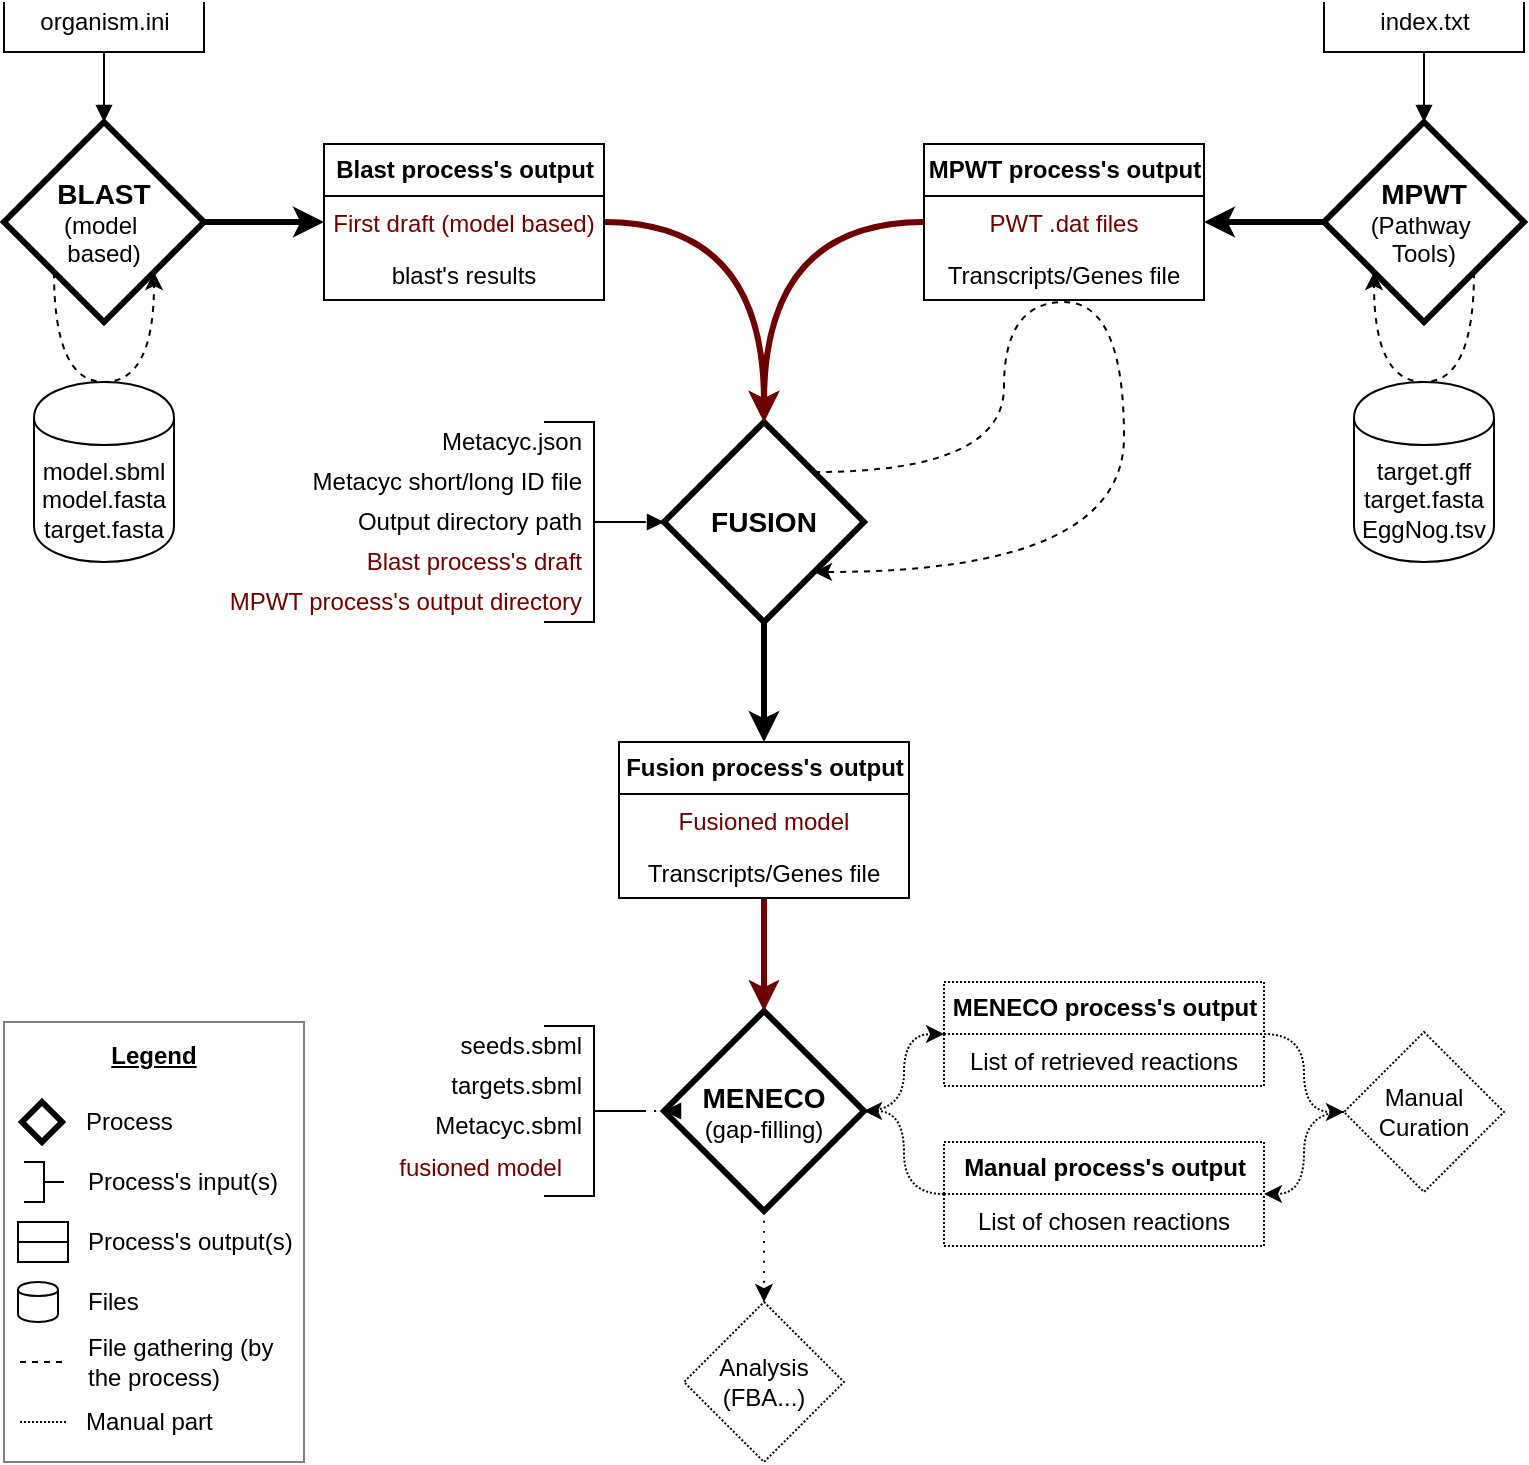 <mxfile version="13.6.2" type="github">
  <diagram id="o0smKaDgvFKERGBBpBr-" name="Page-1">
    <mxGraphModel dx="1422" dy="772" grid="1" gridSize="10" guides="1" tooltips="1" connect="1" arrows="1" fold="1" page="1" pageScale="1" pageWidth="827" pageHeight="1169" math="0" shadow="0">
      <root>
        <mxCell id="0" />
        <mxCell id="1" parent="0" />
        <mxCell id="174" value="&lt;font color=&quot;#000000&quot;&gt;&lt;b&gt;&lt;u&gt;Legend&lt;br&gt;&lt;br&gt;&lt;/u&gt;&lt;/b&gt;&lt;br&gt;&lt;br&gt;&lt;br&gt;&lt;br&gt;&lt;br&gt;&lt;br&gt;&lt;br&gt;&lt;/font&gt;&lt;div style=&quot;text-align: left&quot;&gt;&lt;font color=&quot;#000000&quot;&gt;&lt;br&gt;&lt;/font&gt;&lt;/div&gt;&lt;div style=&quot;text-align: left&quot;&gt;&lt;font color=&quot;#000000&quot;&gt;&lt;br&gt;&lt;/font&gt;&lt;/div&gt;&lt;div style=&quot;text-align: left&quot;&gt;&lt;font color=&quot;#000000&quot;&gt;&lt;br&gt;&lt;/font&gt;&lt;/div&gt;&lt;div style=&quot;text-align: left&quot;&gt;&lt;font color=&quot;#000000&quot;&gt;&lt;br&gt;&lt;/font&gt;&lt;/div&gt;&lt;div style=&quot;text-align: left&quot;&gt;&lt;br&gt;&lt;/div&gt;" style="rounded=0;whiteSpace=wrap;html=1;labelBackgroundColor=none;strokeWidth=1;fillColor=#ffffff;gradientColor=none;fontColor=#FFFFFF;align=center;shadow=0;opacity=50;" parent="1" vertex="1">
          <mxGeometry x="40" y="540" width="150" height="220" as="geometry" />
        </mxCell>
        <mxCell id="4" style="edgeStyle=orthogonalEdgeStyle;rounded=0;orthogonalLoop=1;jettySize=auto;html=1;entryX=0;entryY=0.5;entryDx=0;entryDy=0;strokeWidth=3;" parent="1" source="HzG04TnZoqRZdCO0ONwn-1" edge="1">
          <mxGeometry relative="1" as="geometry">
            <mxPoint x="200" y="140" as="targetPoint" />
          </mxGeometry>
        </mxCell>
        <mxCell id="51" style="edgeStyle=orthogonalEdgeStyle;curved=1;orthogonalLoop=1;jettySize=auto;html=1;dashed=1;exitX=0;exitY=1;exitDx=0;exitDy=0;entryX=1;entryY=1;entryDx=0;entryDy=0;" parent="1" source="HzG04TnZoqRZdCO0ONwn-1" target="HzG04TnZoqRZdCO0ONwn-1" edge="1">
          <mxGeometry relative="1" as="geometry">
            <mxPoint x="160" y="220" as="targetPoint" />
            <Array as="points">
              <mxPoint x="65" y="220" />
              <mxPoint x="115" y="220" />
            </Array>
          </mxGeometry>
        </mxCell>
        <mxCell id="HzG04TnZoqRZdCO0ONwn-1" value="&lt;b&gt;&lt;font style=&quot;font-size: 14px&quot;&gt;BLAST&lt;/font&gt;&lt;/b&gt;&lt;br&gt;&lt;font style=&quot;font-size: 12px&quot;&gt;(model&amp;nbsp;&lt;br&gt;based)&lt;/font&gt;" style="rhombus;labelBorderColor=none;labelBackgroundColor=none;whiteSpace=wrap;html=1;strokeWidth=3;gradientColor=none;" parent="1" vertex="1">
          <mxGeometry x="40" y="90" width="100" height="100" as="geometry" />
        </mxCell>
        <mxCell id="92" style="edgeStyle=orthogonalEdgeStyle;curved=1;orthogonalLoop=1;jettySize=auto;html=1;entryX=1;entryY=0.5;entryDx=0;entryDy=0;startArrow=none;startFill=0;fontColor=#6F0000;strokeWidth=3;" parent="1" source="HzG04TnZoqRZdCO0ONwn-3" target="89" edge="1">
          <mxGeometry relative="1" as="geometry" />
        </mxCell>
        <mxCell id="HzG04TnZoqRZdCO0ONwn-3" value="&lt;b&gt;&lt;font style=&quot;font-size: 14px&quot;&gt;MPWT&lt;/font&gt;&lt;/b&gt;&lt;br&gt;(Pathway&amp;nbsp;&lt;br&gt;Tools)" style="rhombus;whiteSpace=wrap;html=1;strokeWidth=3;gradientColor=none;" parent="1" vertex="1">
          <mxGeometry x="700" y="90" width="100" height="100" as="geometry" />
        </mxCell>
        <mxCell id="128" style="edgeStyle=orthogonalEdgeStyle;curved=1;orthogonalLoop=1;jettySize=auto;html=1;entryX=0.5;entryY=0;entryDx=0;entryDy=0;startArrow=none;startFill=0;fontColor=#6F0000;strokeWidth=3;" parent="1" source="HzG04TnZoqRZdCO0ONwn-5" target="121" edge="1">
          <mxGeometry relative="1" as="geometry" />
        </mxCell>
        <mxCell id="HzG04TnZoqRZdCO0ONwn-5" value="&lt;b&gt;&lt;font style=&quot;font-size: 14px&quot;&gt;FUSION&lt;/font&gt;&lt;/b&gt;" style="rhombus;whiteSpace=wrap;html=1;strokeWidth=3;gradientColor=none;" parent="1" vertex="1">
          <mxGeometry x="370" y="240" width="100" height="100" as="geometry" />
        </mxCell>
        <mxCell id="144" style="edgeStyle=orthogonalEdgeStyle;curved=1;orthogonalLoop=1;jettySize=auto;html=1;exitX=0.5;exitY=1;exitDx=0;exitDy=0;startArrow=none;startFill=0;fontColor=#FFFFFF;dashed=1;dashPattern=1 4;entryX=0.5;entryY=0;entryDx=0;entryDy=0;" parent="1" source="HzG04TnZoqRZdCO0ONwn-9" target="45" edge="1">
          <mxGeometry relative="1" as="geometry">
            <mxPoint x="420" y="670" as="targetPoint" />
          </mxGeometry>
        </mxCell>
        <mxCell id="145" style="edgeStyle=orthogonalEdgeStyle;curved=1;orthogonalLoop=1;jettySize=auto;html=1;entryX=0;entryY=0.5;entryDx=0;entryDy=0;startArrow=none;startFill=0;fontColor=#FFFFFF;dashed=1;dashPattern=1 1;" parent="1" source="HzG04TnZoqRZdCO0ONwn-9" target="133" edge="1">
          <mxGeometry relative="1" as="geometry" />
        </mxCell>
        <mxCell id="HzG04TnZoqRZdCO0ONwn-9" value="&lt;b&gt;&lt;font style=&quot;font-size: 14px&quot;&gt;MENECO&lt;/font&gt;&lt;/b&gt;&lt;br&gt;(gap-filling)" style="rhombus;whiteSpace=wrap;html=1;rounded=0;strokeWidth=3;gradientColor=none;" parent="1" vertex="1">
          <mxGeometry x="370" y="534.5" width="100" height="100" as="geometry" />
        </mxCell>
        <mxCell id="151" style="edgeStyle=orthogonalEdgeStyle;curved=1;orthogonalLoop=1;jettySize=auto;html=1;exitX=0;exitY=0.5;exitDx=0;exitDy=0;entryX=1;entryY=0.5;entryDx=0;entryDy=0;startArrow=none;startFill=0;fontColor=#FFFFFF;dashed=1;dashPattern=1 1;" parent="1" source="HzG04TnZoqRZdCO0ONwn-11" target="147" edge="1">
          <mxGeometry relative="1" as="geometry" />
        </mxCell>
        <mxCell id="HzG04TnZoqRZdCO0ONwn-11" value="Manual Curation" style="rhombus;whiteSpace=wrap;html=1;gradientColor=none;fillColor=none;dashed=1;dashPattern=1 1;" parent="1" vertex="1">
          <mxGeometry x="710" y="545" width="80" height="80" as="geometry" />
        </mxCell>
        <mxCell id="154" style="edgeStyle=orthogonalEdgeStyle;curved=1;orthogonalLoop=1;jettySize=auto;html=1;exitX=0;exitY=0.5;exitDx=0;exitDy=0;exitPerimeter=0;entryX=0;entryY=0.5;entryDx=0;entryDy=0;dashed=1;dashPattern=1 4;startArrow=none;startFill=0;endArrow=block;endFill=1;fontColor=#FFFFFF;" parent="1" source="HzG04TnZoqRZdCO0ONwn-13" target="HzG04TnZoqRZdCO0ONwn-5" edge="1">
          <mxGeometry relative="1" as="geometry" />
        </mxCell>
        <mxCell id="HzG04TnZoqRZdCO0ONwn-13" value="" style="strokeWidth=1;html=1;shape=mxgraph.flowchart.annotation_2;align=left;labelPosition=right;pointerEvents=1;direction=west;" parent="1" vertex="1">
          <mxGeometry x="310" y="240" width="50" height="100" as="geometry" />
        </mxCell>
        <mxCell id="156" style="edgeStyle=orthogonalEdgeStyle;curved=1;orthogonalLoop=1;jettySize=auto;html=1;exitX=0;exitY=0.5;exitDx=0;exitDy=0;exitPerimeter=0;dashed=1;dashPattern=1 4;startArrow=none;startFill=0;endArrow=block;endFill=1;fontColor=#FFFFFF;" parent="1" source="HzG04TnZoqRZdCO0ONwn-15" target="HzG04TnZoqRZdCO0ONwn-3" edge="1">
          <mxGeometry relative="1" as="geometry" />
        </mxCell>
        <mxCell id="HzG04TnZoqRZdCO0ONwn-15" value="" style="strokeWidth=1;html=1;shape=mxgraph.flowchart.annotation_2;align=left;labelPosition=right;pointerEvents=1;direction=north;" parent="1" vertex="1">
          <mxGeometry x="700" y="30" width="100" height="50" as="geometry" />
        </mxCell>
        <mxCell id="155" style="edgeStyle=orthogonalEdgeStyle;curved=1;orthogonalLoop=1;jettySize=auto;html=1;exitX=0;exitY=0.5;exitDx=0;exitDy=0;exitPerimeter=0;dashed=1;dashPattern=1 4;startArrow=none;startFill=0;endArrow=block;endFill=1;fontColor=#FFFFFF;" parent="1" source="18" target="HzG04TnZoqRZdCO0ONwn-1" edge="1">
          <mxGeometry relative="1" as="geometry" />
        </mxCell>
        <mxCell id="18" value="" style="strokeWidth=1;html=1;shape=mxgraph.flowchart.annotation_2;align=left;labelPosition=right;pointerEvents=1;direction=north;" parent="1" vertex="1">
          <mxGeometry x="40" y="30" width="100" height="50" as="geometry" />
        </mxCell>
        <mxCell id="82" style="edgeStyle=orthogonalEdgeStyle;curved=1;orthogonalLoop=1;jettySize=auto;html=1;entryX=0.5;entryY=0;entryDx=0;entryDy=0;startArrow=none;startFill=0;fontColor=#000000;fillColor=#a20025;strokeColor=#6F0000;strokeWidth=3;" parent="1" source="78" target="HzG04TnZoqRZdCO0ONwn-5" edge="1">
          <mxGeometry relative="1" as="geometry" />
        </mxCell>
        <mxCell id="78" value="&lt;b&gt;Blast process&#39;s output&lt;/b&gt;" style="swimlane;fontStyle=0;childLayout=stackLayout;horizontal=1;startSize=26;fillColor=none;horizontalStack=0;resizeParent=1;resizeParentMax=0;resizeLast=0;collapsible=1;marginBottom=0;labelBackgroundColor=none;fontColor=#000000;align=center;html=1;" parent="1" vertex="1">
          <mxGeometry x="200" y="101" width="140" height="78" as="geometry" />
        </mxCell>
        <mxCell id="79" value="First draft (model based)" style="text;strokeColor=none;fillColor=none;align=center;verticalAlign=top;spacingLeft=4;spacingRight=4;overflow=hidden;rotatable=0;points=[[0,0.5],[1,0.5]];portConstraint=eastwest;fontColor=#6F0000;" parent="78" vertex="1">
          <mxGeometry y="26" width="140" height="26" as="geometry" />
        </mxCell>
        <mxCell id="80" value="blast&#39;s results" style="text;strokeColor=none;fillColor=none;align=center;verticalAlign=top;spacingLeft=4;spacingRight=4;overflow=hidden;rotatable=0;points=[[0,0.5],[1,0.5]];portConstraint=eastwest;" parent="78" vertex="1">
          <mxGeometry y="52" width="140" height="26" as="geometry" />
        </mxCell>
        <mxCell id="88" value="&lt;b&gt;MPWT process&#39;s output&lt;/b&gt;" style="swimlane;fontStyle=0;childLayout=stackLayout;horizontal=1;startSize=26;fillColor=none;horizontalStack=0;resizeParent=1;resizeParentMax=0;resizeLast=0;collapsible=1;marginBottom=0;labelBackgroundColor=none;fontColor=#000000;align=center;html=1;" parent="1" vertex="1">
          <mxGeometry x="500" y="101" width="140" height="78" as="geometry" />
        </mxCell>
        <mxCell id="89" value="PWT .dat files" style="text;strokeColor=none;fillColor=none;align=center;verticalAlign=top;spacingLeft=4;spacingRight=4;overflow=hidden;rotatable=0;points=[[0,0.5],[1,0.5]];portConstraint=eastwest;fontColor=#6F0000;" parent="88" vertex="1">
          <mxGeometry y="26" width="140" height="26" as="geometry" />
        </mxCell>
        <mxCell id="90" value="Transcripts/Genes file" style="text;strokeColor=none;fillColor=none;align=center;verticalAlign=top;spacingLeft=4;spacingRight=4;overflow=hidden;rotatable=0;points=[[0,0.5],[1,0.5]];portConstraint=eastwest;" parent="88" vertex="1">
          <mxGeometry y="52" width="140" height="26" as="geometry" />
        </mxCell>
        <mxCell id="129" style="edgeStyle=orthogonalEdgeStyle;curved=1;orthogonalLoop=1;jettySize=auto;html=1;entryX=0.5;entryY=0;entryDx=0;entryDy=0;startArrow=none;startFill=0;fontColor=#6F0000;fillColor=#a20025;strokeColor=#6F0000;strokeWidth=3;" parent="1" source="121" target="HzG04TnZoqRZdCO0ONwn-9" edge="1">
          <mxGeometry relative="1" as="geometry" />
        </mxCell>
        <mxCell id="45" value="Analysis&lt;br&gt;(FBA...)" style="rhombus;whiteSpace=wrap;html=1;align=center;dashed=1;dashPattern=1 1;" parent="1" vertex="1">
          <mxGeometry x="380" y="680" width="80" height="80" as="geometry" />
        </mxCell>
        <mxCell id="49" value="organism.ini" style="text;html=1;align=center;verticalAlign=middle;resizable=0;points=[];autosize=1;" parent="1" vertex="1">
          <mxGeometry x="50" y="30" width="80" height="20" as="geometry" />
        </mxCell>
        <mxCell id="50" value="model.sbml&lt;br&gt;model.fasta&lt;br&gt;target.fasta" style="shape=cylinder;html=1;boundedLbl=1;backgroundOutline=1;align=center;labelBackgroundColor=none;labelBorderColor=none;whiteSpace=wrap;" parent="1" vertex="1">
          <mxGeometry x="55" y="220" width="70" height="90" as="geometry" />
        </mxCell>
        <mxCell id="53" value="index.txt" style="text;html=1;align=center;verticalAlign=middle;resizable=0;points=[];autosize=1;" parent="1" vertex="1">
          <mxGeometry x="720" y="30" width="60" height="20" as="geometry" />
        </mxCell>
        <mxCell id="63" style="edgeStyle=orthogonalEdgeStyle;curved=1;orthogonalLoop=1;jettySize=auto;html=1;entryX=1;entryY=1;entryDx=0;entryDy=0;dashed=1;startArrow=none;startFill=0;fontColor=#000000;exitX=1;exitY=0;exitDx=0;exitDy=0;" parent="1" source="HzG04TnZoqRZdCO0ONwn-5" target="HzG04TnZoqRZdCO0ONwn-5" edge="1">
          <mxGeometry relative="1" as="geometry">
            <mxPoint x="460" y="310" as="sourcePoint" />
            <Array as="points">
              <mxPoint x="540" y="265" />
              <mxPoint x="540" y="180" />
              <mxPoint x="600" y="180" />
              <mxPoint x="600" y="315" />
            </Array>
          </mxGeometry>
        </mxCell>
        <mxCell id="64" value="target.gff&lt;br&gt;target.fasta&lt;br&gt;EggNog.tsv" style="shape=cylinder;html=1;boundedLbl=1;backgroundOutline=1;align=center;labelBackgroundColor=none;labelBorderColor=none;whiteSpace=wrap;" parent="1" vertex="1">
          <mxGeometry x="715" y="220" width="70" height="90" as="geometry" />
        </mxCell>
        <mxCell id="66" style="edgeStyle=orthogonalEdgeStyle;curved=1;orthogonalLoop=1;jettySize=auto;html=1;exitX=1;exitY=1;exitDx=0;exitDy=0;entryX=0;entryY=1;entryDx=0;entryDy=0;dashed=1;startArrow=none;startFill=0;fontColor=#000000;" parent="1" source="HzG04TnZoqRZdCO0ONwn-3" target="HzG04TnZoqRZdCO0ONwn-3" edge="1">
          <mxGeometry relative="1" as="geometry">
            <Array as="points">
              <mxPoint x="775" y="220" />
              <mxPoint x="725" y="220" />
            </Array>
          </mxGeometry>
        </mxCell>
        <mxCell id="93" value="Metacyc short/long ID file" style="text;html=1;align=right;verticalAlign=middle;resizable=0;points=[];autosize=1;" parent="1" vertex="1">
          <mxGeometry x="180" y="260" width="150" height="20" as="geometry" />
        </mxCell>
        <mxCell id="94" value="Metacyc.json" style="text;html=1;align=right;verticalAlign=middle;resizable=0;points=[];autosize=1;" parent="1" vertex="1">
          <mxGeometry x="240" y="240" width="90" height="20" as="geometry" />
        </mxCell>
        <mxCell id="97" value="MPWT process&#39;s output directory" style="text;html=1;align=right;verticalAlign=middle;resizable=0;points=[];autosize=1;fontColor=#6F0000;" parent="1" vertex="1">
          <mxGeometry x="140" y="320" width="190" height="20" as="geometry" />
        </mxCell>
        <mxCell id="101" style="edgeStyle=orthogonalEdgeStyle;curved=1;orthogonalLoop=1;jettySize=auto;html=1;exitX=0;exitY=0.5;exitDx=0;exitDy=0;entryX=0.5;entryY=0;entryDx=0;entryDy=0;startArrow=none;startFill=0;fontColor=#6F0000;fillColor=#a20025;strokeColor=#6F0000;strokeWidth=3;" parent="1" source="89" target="HzG04TnZoqRZdCO0ONwn-5" edge="1">
          <mxGeometry relative="1" as="geometry" />
        </mxCell>
        <mxCell id="102" value="Blast process&#39;s draft" style="text;html=1;align=right;verticalAlign=middle;resizable=0;points=[];autosize=1;fontColor=#6F0000;" parent="1" vertex="1">
          <mxGeometry x="210" y="300" width="120" height="20" as="geometry" />
        </mxCell>
        <mxCell id="104" value="Output directory path" style="text;html=1;align=right;verticalAlign=middle;resizable=0;points=[];autosize=1;" parent="1" vertex="1">
          <mxGeometry x="200" y="280" width="130" height="20" as="geometry" />
        </mxCell>
        <mxCell id="161" style="edgeStyle=orthogonalEdgeStyle;curved=1;orthogonalLoop=1;jettySize=auto;html=1;dashed=1;dashPattern=1 4;startArrow=none;startFill=0;endArrow=block;endFill=1;strokeWidth=1;fontColor=#FFFFFF;" parent="1" source="114" edge="1">
          <mxGeometry relative="1" as="geometry">
            <mxPoint x="370" y="584.5" as="targetPoint" />
          </mxGeometry>
        </mxCell>
        <mxCell id="114" value="" style="strokeWidth=1;html=1;shape=mxgraph.flowchart.annotation_2;align=left;labelPosition=right;pointerEvents=1;direction=west;" parent="1" vertex="1">
          <mxGeometry x="310" y="542" width="50" height="85" as="geometry" />
        </mxCell>
        <mxCell id="116" value="seeds.sbml" style="text;html=1;align=right;verticalAlign=middle;resizable=0;points=[];autosize=1;" parent="1" vertex="1">
          <mxGeometry x="250" y="542" width="80" height="20" as="geometry" />
        </mxCell>
        <mxCell id="118" value="targets.sbml" style="text;html=1;align=right;verticalAlign=middle;resizable=0;points=[];autosize=1;" parent="1" vertex="1">
          <mxGeometry x="250" y="562" width="80" height="20" as="geometry" />
        </mxCell>
        <mxCell id="131" value="fusioned model" style="text;html=1;align=right;verticalAlign=middle;resizable=0;points=[];autosize=1;fontColor=#6F0000;" parent="1" vertex="1">
          <mxGeometry x="220" y="602.5" width="100" height="20" as="geometry" />
        </mxCell>
        <mxCell id="132" value="Metacyc.sbml" style="text;html=1;align=right;verticalAlign=middle;resizable=0;points=[];autosize=1;" parent="1" vertex="1">
          <mxGeometry x="240" y="582" width="90" height="20" as="geometry" />
        </mxCell>
        <mxCell id="146" style="edgeStyle=orthogonalEdgeStyle;curved=1;orthogonalLoop=1;jettySize=auto;html=1;entryX=0;entryY=0.5;entryDx=0;entryDy=0;startArrow=none;startFill=0;fontColor=#FFFFFF;dashed=1;dashPattern=1 1;" parent="1" source="133" target="HzG04TnZoqRZdCO0ONwn-11" edge="1">
          <mxGeometry relative="1" as="geometry" />
        </mxCell>
        <mxCell id="133" value="&lt;b&gt;MENECO process&#39;s output&lt;/b&gt;" style="swimlane;fontStyle=0;childLayout=stackLayout;horizontal=1;startSize=26;fillColor=none;horizontalStack=0;resizeParent=1;resizeParentMax=0;resizeLast=0;collapsible=1;marginBottom=0;labelBackgroundColor=none;fontColor=#000000;align=center;html=1;dashed=1;dashPattern=1 1;" parent="1" vertex="1">
          <mxGeometry x="510" y="520" width="160" height="52" as="geometry" />
        </mxCell>
        <mxCell id="134" value="List of retrieved reactions" style="text;strokeColor=none;fillColor=none;align=center;verticalAlign=top;spacingLeft=4;spacingRight=4;overflow=hidden;rotatable=0;points=[[0,0.5],[1,0.5]];portConstraint=eastwest;dashed=1;dashPattern=1 1;" parent="133" vertex="1">
          <mxGeometry y="26" width="160" height="26" as="geometry" />
        </mxCell>
        <mxCell id="152" style="edgeStyle=orthogonalEdgeStyle;curved=1;orthogonalLoop=1;jettySize=auto;html=1;startArrow=none;startFill=0;fontColor=#FFFFFF;dashed=1;dashPattern=1 1;" parent="1" source="147" target="HzG04TnZoqRZdCO0ONwn-9" edge="1">
          <mxGeometry relative="1" as="geometry" />
        </mxCell>
        <mxCell id="147" value="&lt;font&gt;&lt;b&gt;Manual process&#39;s output&lt;/b&gt;&lt;/font&gt;" style="swimlane;fontStyle=0;childLayout=stackLayout;horizontal=1;startSize=26;fillColor=none;horizontalStack=0;resizeParent=1;resizeParentMax=0;resizeLast=0;collapsible=1;marginBottom=0;labelBackgroundColor=none;align=center;html=1;dashed=1;dashPattern=1 1;" parent="1" vertex="1">
          <mxGeometry x="510" y="600" width="160" height="52" as="geometry" />
        </mxCell>
        <mxCell id="148" value="List of chosen reactions" style="text;strokeColor=none;fillColor=none;align=center;verticalAlign=top;spacingLeft=4;spacingRight=4;overflow=hidden;rotatable=0;points=[[0,0.5],[1,0.5]];portConstraint=eastwest;dashed=1;dashPattern=1 1;" parent="147" vertex="1">
          <mxGeometry y="26" width="160" height="26" as="geometry" />
        </mxCell>
        <mxCell id="121" value="&lt;b&gt;Fusion process&#39;s output&lt;/b&gt;" style="swimlane;fontStyle=0;childLayout=stackLayout;horizontal=1;startSize=26;fillColor=none;horizontalStack=0;resizeParent=1;resizeParentMax=0;resizeLast=0;collapsible=1;marginBottom=0;labelBackgroundColor=none;fontColor=#000000;align=center;html=1;" parent="1" vertex="1">
          <mxGeometry x="347.5" y="400" width="145" height="78" as="geometry">
            <mxRectangle x="347.5" y="400" width="170" height="26" as="alternateBounds" />
          </mxGeometry>
        </mxCell>
        <mxCell id="122" value="Fusioned model" style="text;strokeColor=none;fillColor=none;align=center;verticalAlign=top;spacingLeft=4;spacingRight=4;overflow=hidden;rotatable=0;points=[[0,0.5],[1,0.5]];portConstraint=eastwest;fontColor=#6F0000;" parent="121" vertex="1">
          <mxGeometry y="26" width="145" height="26" as="geometry" />
        </mxCell>
        <mxCell id="123" value="Transcripts/Genes file" style="text;strokeColor=none;fillColor=none;align=center;verticalAlign=top;spacingLeft=4;spacingRight=4;overflow=hidden;rotatable=0;points=[[0,0.5],[1,0.5]];portConstraint=eastwest;" parent="121" vertex="1">
          <mxGeometry y="52" width="145" height="26" as="geometry" />
        </mxCell>
        <mxCell id="40" value="" style="strokeWidth=1;html=1;shape=mxgraph.flowchart.annotation_2;align=left;labelPosition=right;pointerEvents=1;direction=west;" parent="1" vertex="1">
          <mxGeometry x="50" y="610" width="20" height="20" as="geometry" />
        </mxCell>
        <mxCell id="41" value="Process&#39;s input(s)" style="text;html=1;align=left;verticalAlign=middle;resizable=0;points=[];autosize=1;" parent="1" vertex="1">
          <mxGeometry x="80" y="610" width="110" height="20" as="geometry" />
        </mxCell>
        <mxCell id="110" value="Process&#39;s output(s)" style="text;html=1;align=left;verticalAlign=middle;resizable=0;points=[];autosize=1;" parent="1" vertex="1">
          <mxGeometry x="79.5" y="640" width="120" height="20" as="geometry" />
        </mxCell>
        <mxCell id="42" value="" style="rhombus;whiteSpace=wrap;html=1;strokeWidth=3;" parent="1" vertex="1">
          <mxGeometry x="49" y="580" width="20" height="20" as="geometry" />
        </mxCell>
        <mxCell id="43" value="Process" style="text;html=1;align=left;verticalAlign=middle;resizable=0;points=[];autosize=1;" parent="1" vertex="1">
          <mxGeometry x="79" y="580" width="60" height="20" as="geometry" />
        </mxCell>
        <mxCell id="68" value="" style="shape=cylinder;whiteSpace=wrap;html=1;boundedLbl=1;backgroundOutline=1;labelBackgroundColor=none;fontColor=#000000;align=left;" parent="1" vertex="1">
          <mxGeometry x="47" y="670" width="20" height="20" as="geometry" />
        </mxCell>
        <mxCell id="69" value="Files" style="text;html=1;align=left;verticalAlign=middle;resizable=0;points=[];autosize=1;" parent="1" vertex="1">
          <mxGeometry x="80" y="670" width="40" height="20" as="geometry" />
        </mxCell>
        <mxCell id="175" value="" style="endArrow=none;dashed=1;html=1;strokeWidth=1;fontColor=#FFFFFF;strokeColor=#000000;" parent="1" edge="1">
          <mxGeometry width="50" height="50" relative="1" as="geometry">
            <mxPoint x="48" y="710" as="sourcePoint" />
            <mxPoint x="71" y="710" as="targetPoint" />
          </mxGeometry>
        </mxCell>
        <mxCell id="176" value="File gathering (by &lt;br&gt;the process)" style="text;html=1;align=left;verticalAlign=middle;resizable=0;points=[];autosize=1;" parent="1" vertex="1">
          <mxGeometry x="80" y="695" width="110" height="30" as="geometry" />
        </mxCell>
        <mxCell id="178" value="" style="endArrow=none;dashed=1;html=1;strokeWidth=1;fontColor=#FFFFFF;strokeColor=#000000;dashPattern=1 1;" parent="1" edge="1">
          <mxGeometry width="50" height="50" relative="1" as="geometry">
            <mxPoint x="48" y="740" as="sourcePoint" />
            <mxPoint x="71" y="740" as="targetPoint" />
          </mxGeometry>
        </mxCell>
        <mxCell id="182" value="Manual part" style="text;html=1;align=left;verticalAlign=middle;resizable=0;points=[];autosize=1;" parent="1" vertex="1">
          <mxGeometry x="79" y="730" width="80" height="20" as="geometry" />
        </mxCell>
        <mxCell id="106" value="" style="swimlane;fontStyle=0;childLayout=stackLayout;horizontal=1;startSize=10;fillColor=none;horizontalStack=0;resizeParent=1;resizeParentMax=0;resizeLast=0;collapsible=1;marginBottom=0;labelBackgroundColor=none;fontColor=#6F0000;align=left;html=1;" parent="1" vertex="1">
          <mxGeometry x="47" y="640" width="25" height="20" as="geometry" />
        </mxCell>
      </root>
    </mxGraphModel>
  </diagram>
</mxfile>
